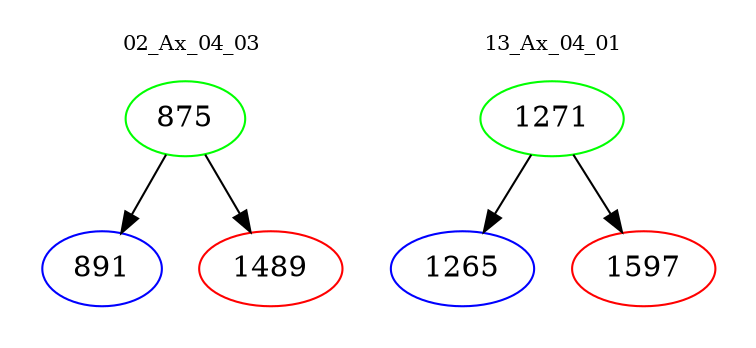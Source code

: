 digraph{
subgraph cluster_0 {
color = white
label = "02_Ax_04_03";
fontsize=10;
T0_875 [label="875", color="green"]
T0_875 -> T0_891 [color="black"]
T0_891 [label="891", color="blue"]
T0_875 -> T0_1489 [color="black"]
T0_1489 [label="1489", color="red"]
}
subgraph cluster_1 {
color = white
label = "13_Ax_04_01";
fontsize=10;
T1_1271 [label="1271", color="green"]
T1_1271 -> T1_1265 [color="black"]
T1_1265 [label="1265", color="blue"]
T1_1271 -> T1_1597 [color="black"]
T1_1597 [label="1597", color="red"]
}
}

